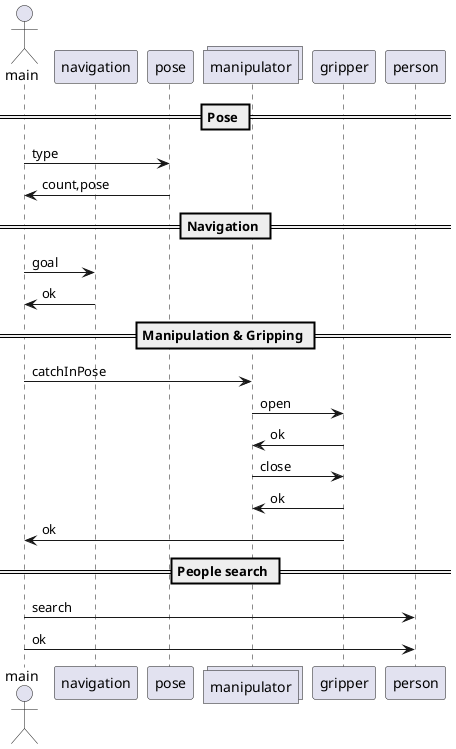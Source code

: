 @startuml
actor main as ma
participant navigation as na
participant pose as po
collections manipulator as ro
participant gripper as gr
participant person as pe

== Pose ==
ma -> po: type
ma <- po: count,pose
== Navigation ==

ma->na: goal
ma<-na:ok

== Manipulation & Gripping ==
ma->ro:catchInPose
ro->gr:open
gr->ro:ok
ro->gr:close
gr->ro:ok
gr->ma:ok
== People search ==
ma->pe:search
ma->pe:ok
@enduml
